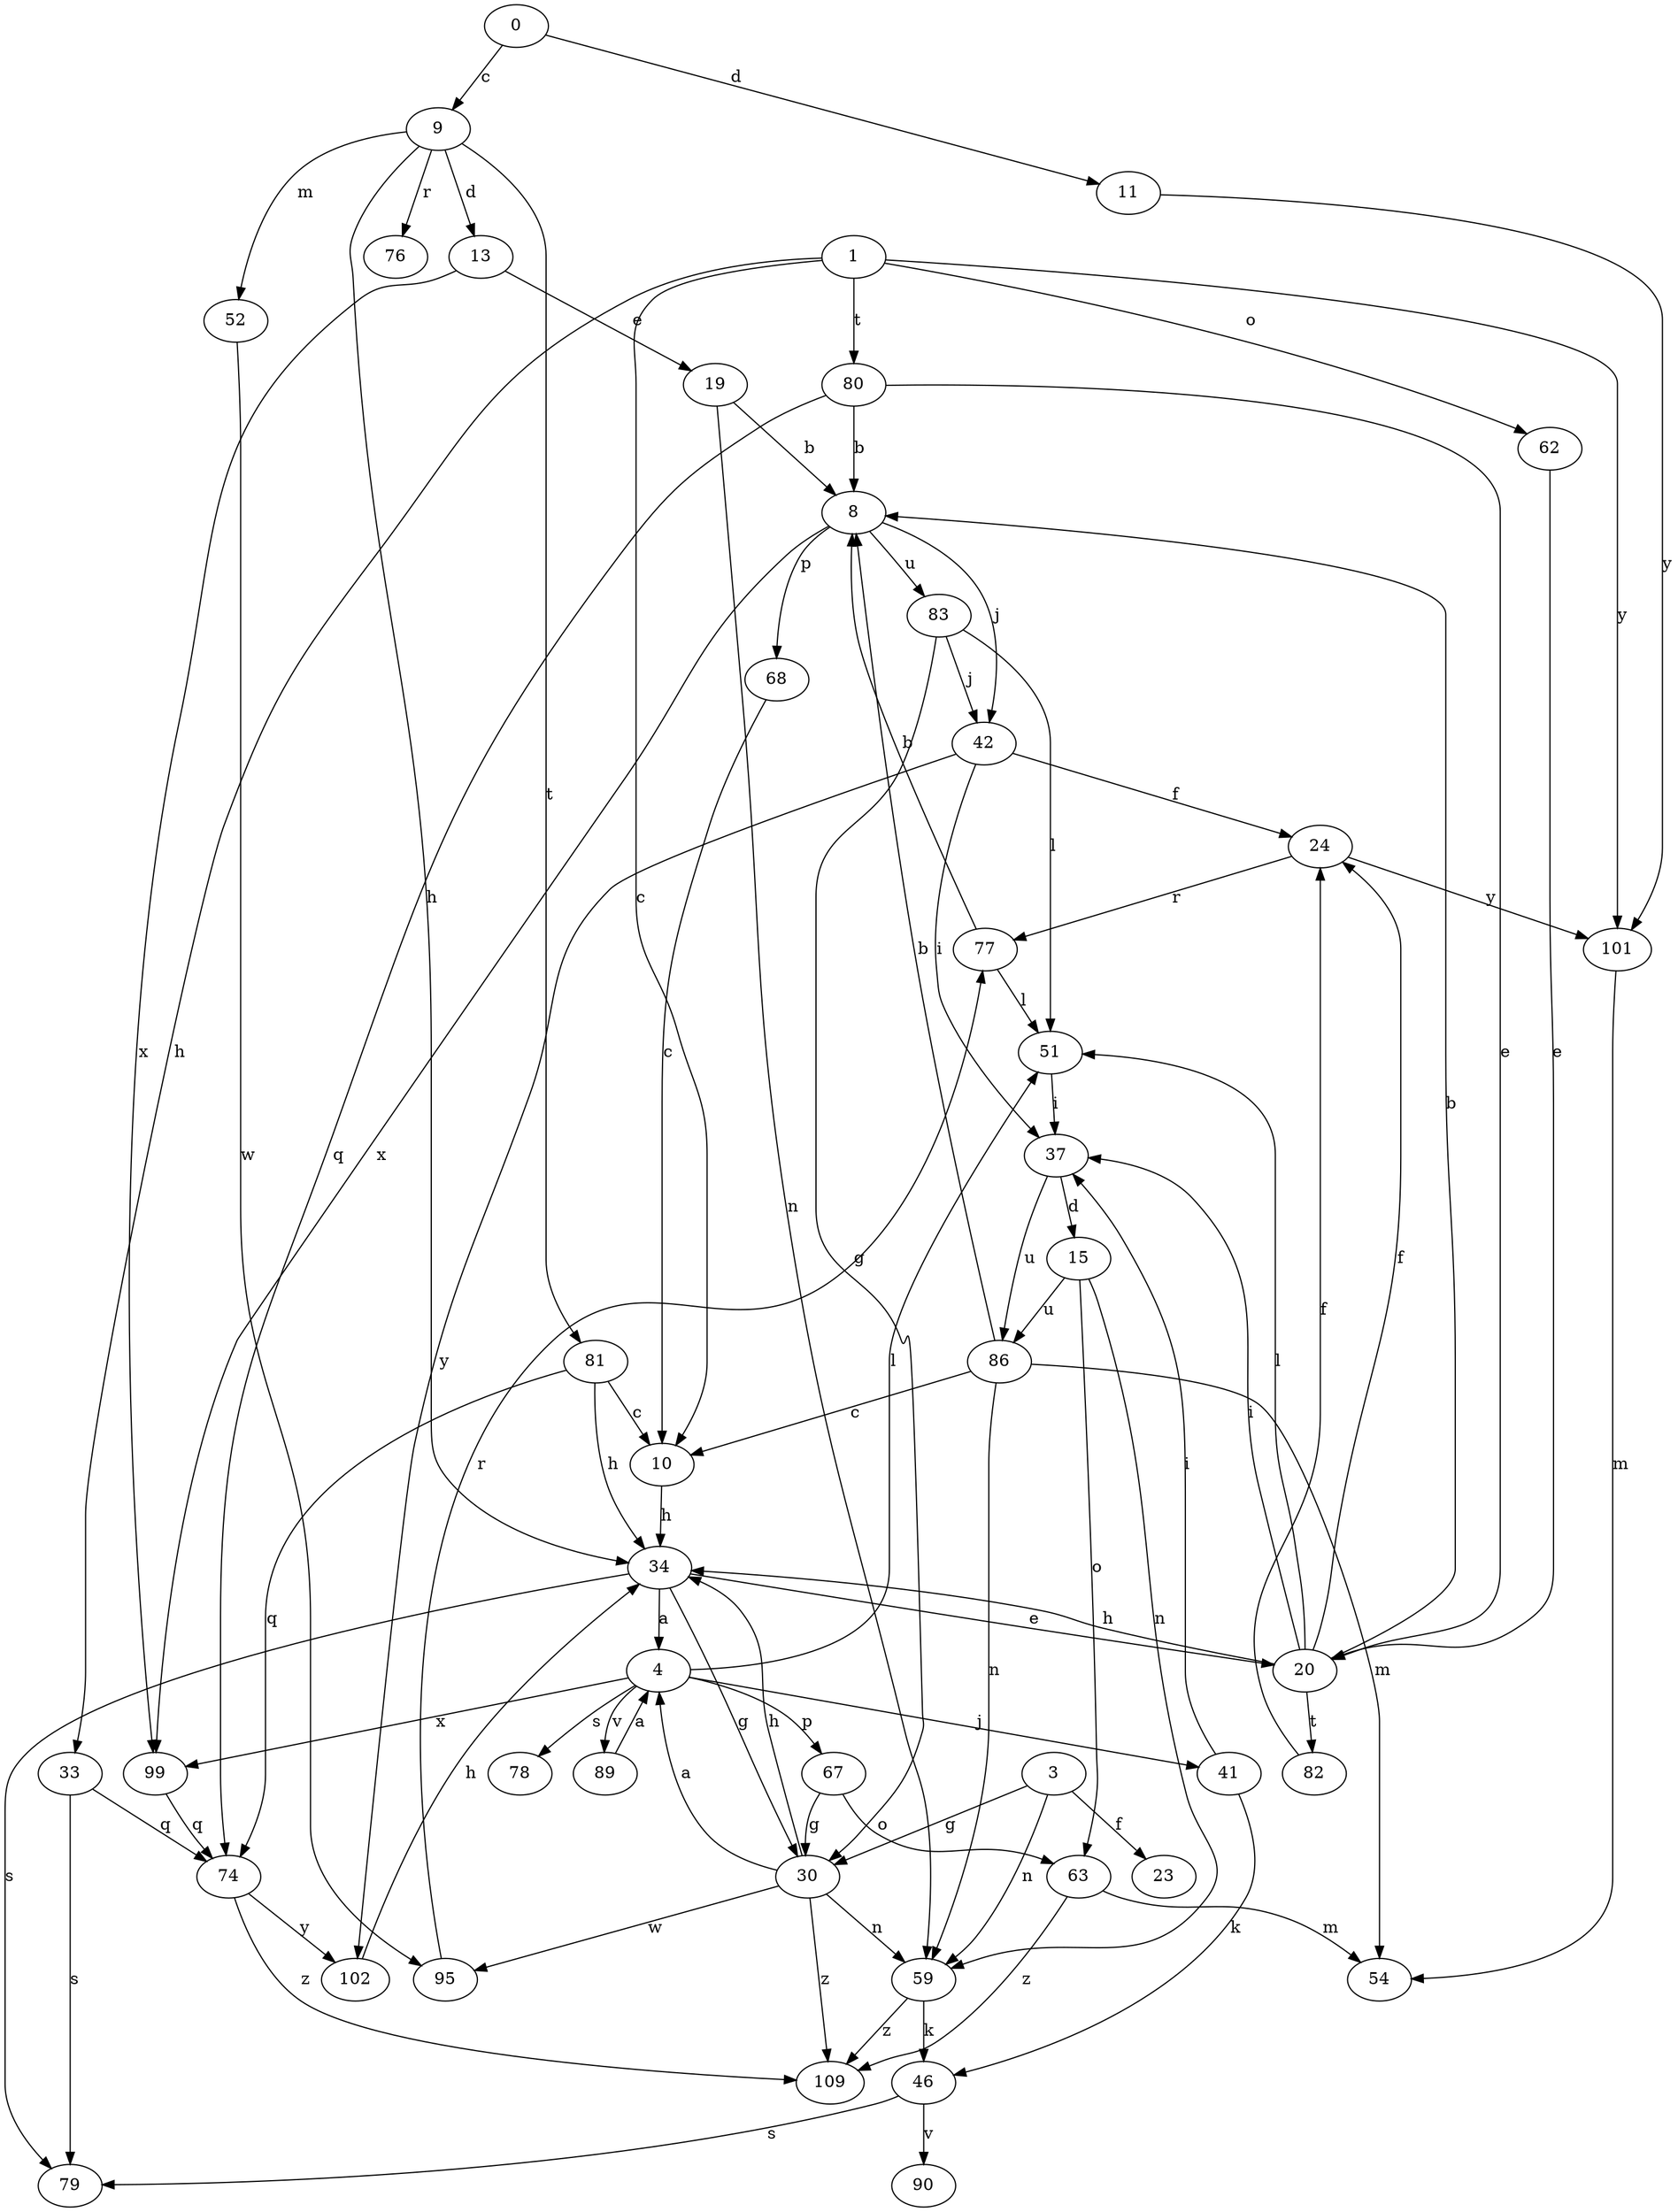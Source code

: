 strict digraph  {
0;
1;
3;
4;
8;
9;
10;
11;
13;
15;
19;
20;
23;
24;
30;
33;
34;
37;
41;
42;
46;
51;
52;
54;
59;
62;
63;
67;
68;
74;
76;
77;
78;
79;
80;
81;
82;
83;
86;
89;
90;
95;
99;
101;
102;
109;
0 -> 9  [label=c];
0 -> 11  [label=d];
1 -> 10  [label=c];
1 -> 33  [label=h];
1 -> 62  [label=o];
1 -> 80  [label=t];
1 -> 101  [label=y];
3 -> 23  [label=f];
3 -> 30  [label=g];
3 -> 59  [label=n];
4 -> 41  [label=j];
4 -> 51  [label=l];
4 -> 67  [label=p];
4 -> 78  [label=s];
4 -> 89  [label=v];
4 -> 99  [label=x];
8 -> 42  [label=j];
8 -> 68  [label=p];
8 -> 83  [label=u];
8 -> 99  [label=x];
9 -> 13  [label=d];
9 -> 34  [label=h];
9 -> 52  [label=m];
9 -> 76  [label=r];
9 -> 81  [label=t];
10 -> 34  [label=h];
11 -> 101  [label=y];
13 -> 19  [label=e];
13 -> 99  [label=x];
15 -> 59  [label=n];
15 -> 63  [label=o];
15 -> 86  [label=u];
19 -> 8  [label=b];
19 -> 59  [label=n];
20 -> 8  [label=b];
20 -> 24  [label=f];
20 -> 34  [label=h];
20 -> 37  [label=i];
20 -> 51  [label=l];
20 -> 82  [label=t];
24 -> 77  [label=r];
24 -> 101  [label=y];
30 -> 4  [label=a];
30 -> 34  [label=h];
30 -> 59  [label=n];
30 -> 95  [label=w];
30 -> 109  [label=z];
33 -> 74  [label=q];
33 -> 79  [label=s];
34 -> 4  [label=a];
34 -> 20  [label=e];
34 -> 30  [label=g];
34 -> 79  [label=s];
37 -> 15  [label=d];
37 -> 86  [label=u];
41 -> 37  [label=i];
41 -> 46  [label=k];
42 -> 24  [label=f];
42 -> 37  [label=i];
42 -> 102  [label=y];
46 -> 79  [label=s];
46 -> 90  [label=v];
51 -> 37  [label=i];
52 -> 95  [label=w];
59 -> 46  [label=k];
59 -> 109  [label=z];
62 -> 20  [label=e];
63 -> 54  [label=m];
63 -> 109  [label=z];
67 -> 30  [label=g];
67 -> 63  [label=o];
68 -> 10  [label=c];
74 -> 102  [label=y];
74 -> 109  [label=z];
77 -> 8  [label=b];
77 -> 51  [label=l];
80 -> 8  [label=b];
80 -> 20  [label=e];
80 -> 74  [label=q];
81 -> 10  [label=c];
81 -> 34  [label=h];
81 -> 74  [label=q];
82 -> 24  [label=f];
83 -> 30  [label=g];
83 -> 42  [label=j];
83 -> 51  [label=l];
86 -> 8  [label=b];
86 -> 10  [label=c];
86 -> 54  [label=m];
86 -> 59  [label=n];
89 -> 4  [label=a];
95 -> 77  [label=r];
99 -> 74  [label=q];
101 -> 54  [label=m];
102 -> 34  [label=h];
}
